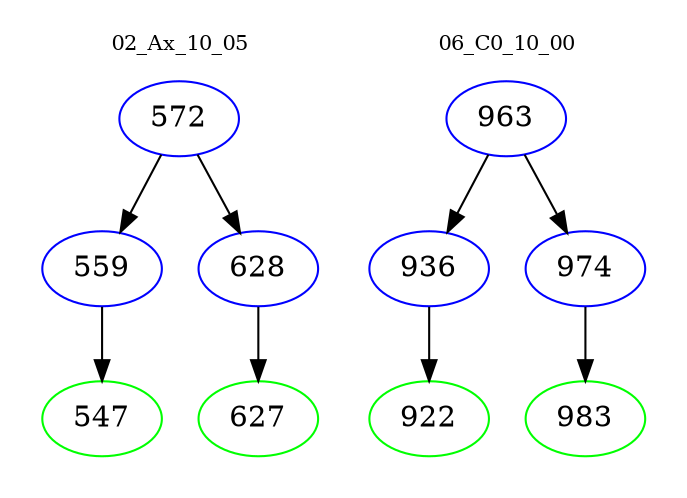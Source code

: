 digraph{
subgraph cluster_0 {
color = white
label = "02_Ax_10_05";
fontsize=10;
T0_572 [label="572", color="blue"]
T0_572 -> T0_559 [color="black"]
T0_559 [label="559", color="blue"]
T0_559 -> T0_547 [color="black"]
T0_547 [label="547", color="green"]
T0_572 -> T0_628 [color="black"]
T0_628 [label="628", color="blue"]
T0_628 -> T0_627 [color="black"]
T0_627 [label="627", color="green"]
}
subgraph cluster_1 {
color = white
label = "06_C0_10_00";
fontsize=10;
T1_963 [label="963", color="blue"]
T1_963 -> T1_936 [color="black"]
T1_936 [label="936", color="blue"]
T1_936 -> T1_922 [color="black"]
T1_922 [label="922", color="green"]
T1_963 -> T1_974 [color="black"]
T1_974 [label="974", color="blue"]
T1_974 -> T1_983 [color="black"]
T1_983 [label="983", color="green"]
}
}
